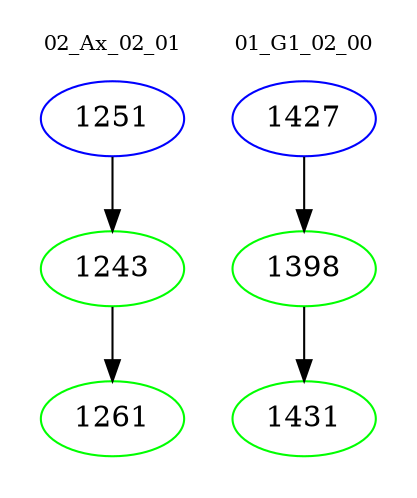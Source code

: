 digraph{
subgraph cluster_0 {
color = white
label = "02_Ax_02_01";
fontsize=10;
T0_1251 [label="1251", color="blue"]
T0_1251 -> T0_1243 [color="black"]
T0_1243 [label="1243", color="green"]
T0_1243 -> T0_1261 [color="black"]
T0_1261 [label="1261", color="green"]
}
subgraph cluster_1 {
color = white
label = "01_G1_02_00";
fontsize=10;
T1_1427 [label="1427", color="blue"]
T1_1427 -> T1_1398 [color="black"]
T1_1398 [label="1398", color="green"]
T1_1398 -> T1_1431 [color="black"]
T1_1431 [label="1431", color="green"]
}
}
